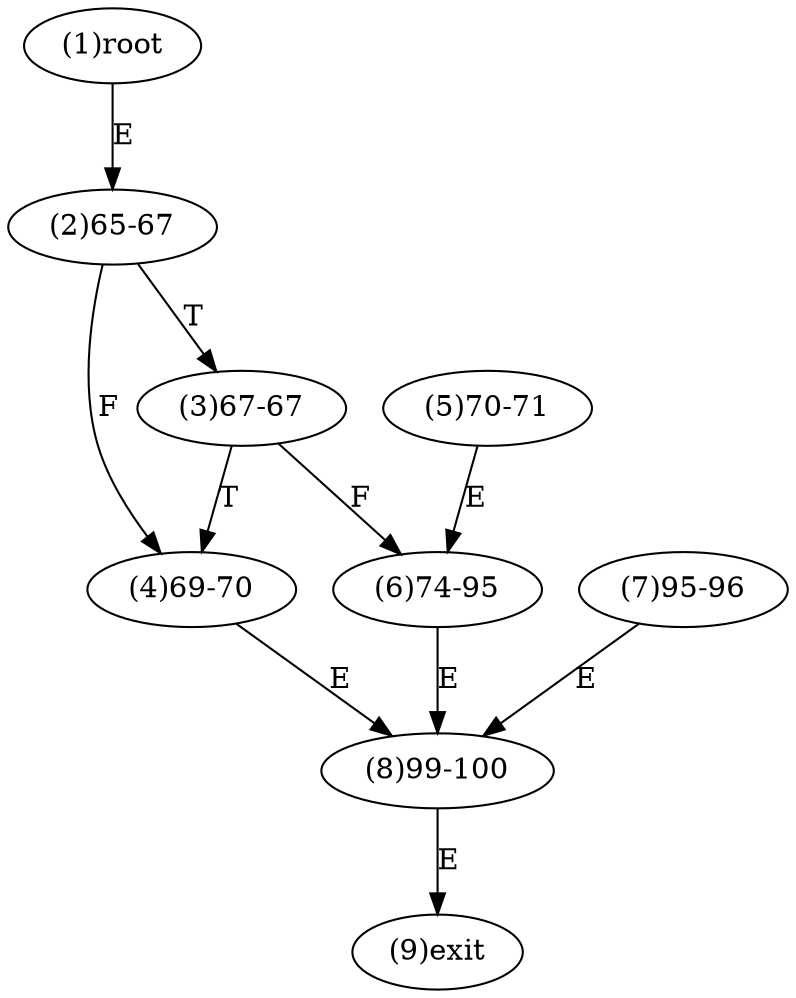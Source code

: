 digraph "" { 
1[ label="(1)root"];
2[ label="(2)65-67"];
3[ label="(3)67-67"];
4[ label="(4)69-70"];
5[ label="(5)70-71"];
6[ label="(6)74-95"];
7[ label="(7)95-96"];
8[ label="(8)99-100"];
9[ label="(9)exit"];
1->2[ label="E"];
2->4[ label="F"];
2->3[ label="T"];
3->6[ label="F"];
3->4[ label="T"];
4->8[ label="E"];
5->6[ label="E"];
6->8[ label="E"];
7->8[ label="E"];
8->9[ label="E"];
}